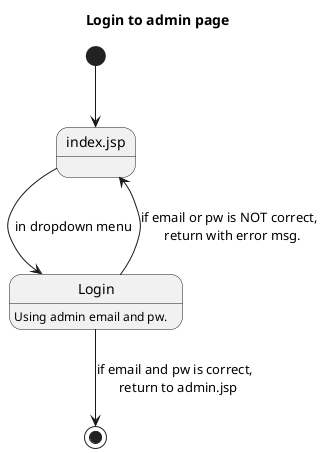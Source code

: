 @startuml

Title Login to admin page
State StartPage

[*] --> StartPage
StartPage --> Login : in dropdown menu
Login : Using admin email and pw.
Login --> StartPage : if email or pw is NOT correct, \n return with error msg.
Login --> [*] : if email and pw is correct, \n return to admin.jsp

state "index.jsp" as StartPage

@enduml